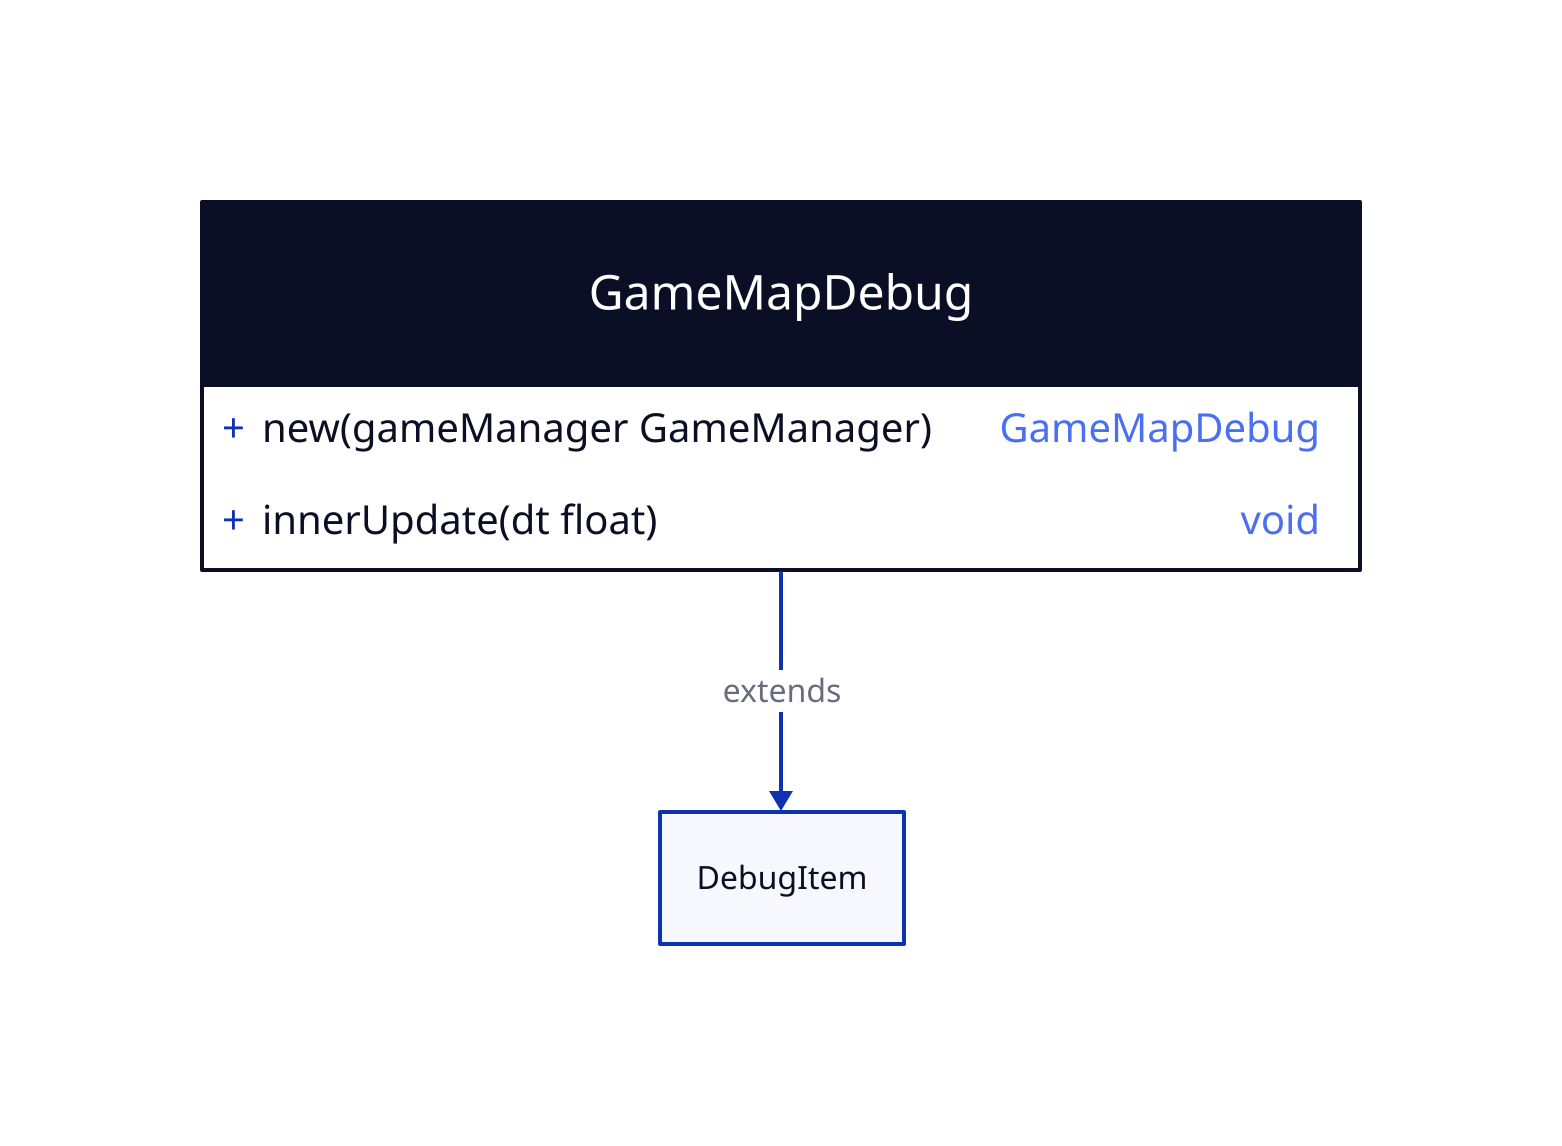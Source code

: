 GameMapDebug: {
  shape: class

  +new(gameManager GameManager): GameMapDebug

  +innerUpdate(dt float): void
}
GameMapDebug -> DebugItem: extends
